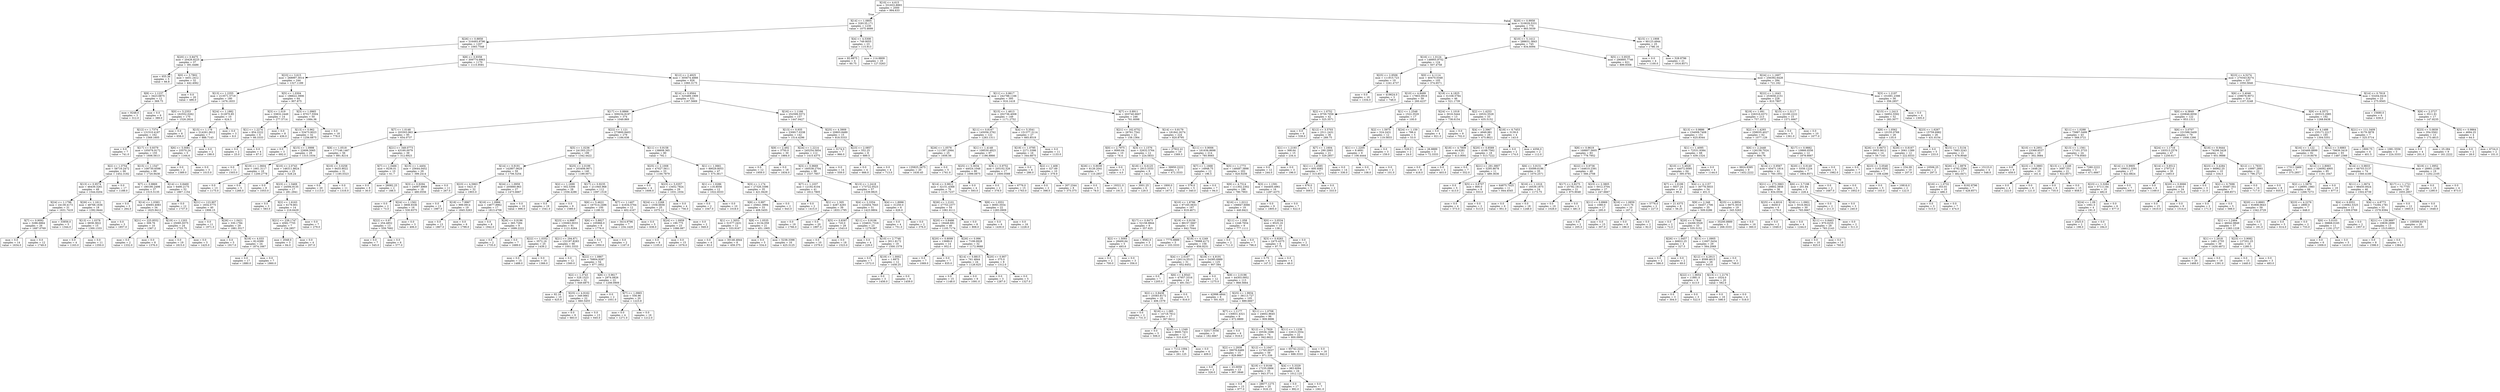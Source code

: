 digraph Tree {
node [shape=box] ;
0 [label="X[10] <= 4.615\nmse = 331833.8993\nsamples = 2000\nvalue = 994.633"] ;
1 [label="X[14] <= 1.0805\nmse = 328135.171\nsamples = 1230\nvalue = 1075.4699"] ;
0 -> 1 [labeldistance=2.5, labelangle=45, headlabel="True"] ;
2 [label="X[26] <= 0.8858\nmse = 316493.9796\nsamples = 1207\nvalue = 1093.7548"] ;
1 -> 2 ;
3 [label="X[20] <= 0.8475\nmse = 20426.8225\nsamples = 37\nvalue = 391.6486"] ;
2 -> 3 ;
4 [label="mse = 655.36\nsamples = 5\nvalue = 66.8"] ;
3 -> 4 ;
5 [label="X[0] <= 3.7802\nmse = 4451.2412\nsamples = 32\nvalue = 442.4062"] ;
3 -> 5 ;
6 [label="X[8] <= 1.1237\nmse = 3423.6875\nsamples = 12\nvalue = 369.75"] ;
5 -> 6 ;
7 [label="mse = 9248.0\nsamples = 3\nvalue = 312.0"] ;
6 -> 7 ;
8 [label="mse = 0.0\nsamples = 9\nvalue = 389.0"] ;
6 -> 8 ;
9 [label="mse = 0.0\nsamples = 20\nvalue = 486.0"] ;
5 -> 9 ;
10 [label="X[8] <= 0.9358\nmse = 309774.6863\nsamples = 1170\nvalue = 1115.9581"] ;
2 -> 10 ;
11 [label="X[23] <= 3.615\nmse = 268997.3014\nsamples = 244\nvalue = 1327.1189"] ;
10 -> 11 ;
12 [label="X[13] <= 1.2355\nmse = 213571.5719\nsamples = 180\nvalue = 1476.1833"] ;
11 -> 12 ;
13 [label="X[0] <= 5.2353\nmse = 162552.0262\nsamples = 170\nvalue = 1526.2824"] ;
12 -> 13 ;
14 [label="X[12] <= 1.7374\nmse = 131510.4187\nsamples = 162\nvalue = 1569.1605"] ;
13 -> 14 ;
15 [label="mse = 0.0\nsamples = 7\nvalue = 741.0"] ;
14 -> 15 ;
16 [label="X[17] <= 0.9379\nmse = 105076.9172\nsamples = 155\nvalue = 1606.5613"] ;
14 -> 16 ;
17 [label="X[2] <= 1.3754\nmse = 58716.2472\nsamples = 66\nvalue = 1452.3182"] ;
16 -> 17 ;
18 [label="X[13] <= 0.9574\nmse = 46439.3261\nsamples = 49\nvalue = 1544.0204"] ;
17 -> 18 ;
19 [label="X[24] <= 1.1796\nmse = 24139.4173\nsamples = 31\nvalue = 1631.7419"] ;
18 -> 19 ;
20 [label="X[7] <= 0.9092\nmse = 3286.6864\nsamples = 26\nvalue = 1687.0769"] ;
19 -> 20 ;
21 [label="mse = 0.0\nsamples = 14\nvalue = 1634.0"] ;
20 -> 21 ;
22 [label="mse = 0.0\nsamples = 12\nvalue = 1749.0"] ;
20 -> 22 ;
23 [label="mse = 33856.0\nsamples = 5\nvalue = 1344.0"] ;
19 -> 23 ;
24 [label="X[26] <= 1.1611\nmse = 48768.1636\nsamples = 18\nvalue = 1392.9444"] ;
18 -> 24 ;
25 [label="X[13] <= 1.0378\nmse = 6838.3822\nsamples = 15\nvalue = 1300.1333"] ;
24 -> 25 ;
26 [label="mse = 0.0\nsamples = 4\nvalue = 1163.0"] ;
25 -> 26 ;
27 [label="mse = 0.0\nsamples = 11\nvalue = 1350.0"] ;
25 -> 27 ;
28 [label="mse = 0.0\nsamples = 3\nvalue = 1857.0"] ;
24 -> 28 ;
29 [label="mse = 0.0\nsamples = 17\nvalue = 1188.0"] ;
17 -> 29 ;
30 [label="X[15] <= 1.1547\nmse = 108730.6598\nsamples = 89\nvalue = 1720.9438"] ;
16 -> 30 ;
31 [label="X[7] <= 0.9869\nmse = 180190.2498\nsamples = 37\nvalue = 1515.5135"] ;
30 -> 31 ;
32 [label="mse = 0.0\nsamples = 3\nvalue = 264.0"] ;
31 -> 32 ;
33 [label="X[14] <= 1.0383\nmse = 45693.4083\nsamples = 34\nvalue = 1625.9412"] ;
31 -> 33 ;
34 [label="X[21] <= 225.8552\nmse = 309.76\nsamples = 10\nvalue = 1367.2"] ;
33 -> 34 ;
35 [label="mse = 0.0\nsamples = 2\nvalue = 1332.0"] ;
34 -> 35 ;
36 [label="mse = 0.0\nsamples = 8\nvalue = 1376.0"] ;
34 -> 36 ;
37 [label="X[19] <= 1.1203\nmse = 25085.9375\nsamples = 24\nvalue = 1733.75"] ;
33 -> 37 ;
38 [label="mse = 0.0\nsamples = 19\nvalue = 1815.0"] ;
37 -> 38 ;
39 [label="mse = 0.0\nsamples = 5\nvalue = 1425.0"] ;
37 -> 39 ;
40 [label="X[14] <= 0.8469\nmse = 6490.2175\nsamples = 52\nvalue = 1867.1154"] ;
30 -> 40 ;
41 [label="mse = 0.0\nsamples = 12\nvalue = 1737.0"] ;
40 -> 41 ;
42 [label="X[21] <= 123.907\nmse = 1834.5775\nsamples = 40\nvalue = 1906.15"] ;
40 -> 42 ;
43 [label="mse = 0.0\nsamples = 11\nvalue = 1971.0"] ;
42 -> 43 ;
44 [label="X[26] <= 1.0421\nmse = 330.1784\nsamples = 29\nvalue = 1881.5517"] ;
42 -> 44 ;
45 [label="mse = 0.0\nsamples = 5\nvalue = 1917.0"] ;
44 -> 45 ;
46 [label="X[18] <= 4.033\nmse = 82.6389\nsamples = 24\nvalue = 1874.1667"] ;
44 -> 46 ;
47 [label="mse = 0.0\nsamples = 17\nvalue = 1880.0"] ;
46 -> 47 ;
48 [label="mse = 0.0\nsamples = 7\nvalue = 1860.0"] ;
46 -> 48 ;
49 [label="mse = 0.0\nsamples = 8\nvalue = 658.0"] ;
13 -> 49 ;
50 [label="X[24] <= 1.1882\nmse = 312870.85\nsamples = 10\nvalue = 624.5"] ;
12 -> 50 ;
51 [label="X[15] <= 1.179\nmse = 214261.0612\nsamples = 7\nvalue = 888.7143"] ;
50 -> 51 ;
52 [label="X[6] <= 5.0081\nmse = 33570.24\nsamples = 5\nvalue = 1164.6"] ;
51 -> 52 ;
53 [label="mse = 0.0\nsamples = 2\nvalue = 1389.0"] ;
52 -> 53 ;
54 [label="mse = 0.0\nsamples = 3\nvalue = 1015.0"] ;
52 -> 54 ;
55 [label="mse = 0.0\nsamples = 2\nvalue = 199.0"] ;
51 -> 55 ;
56 [label="mse = 0.0\nsamples = 3\nvalue = 8.0"] ;
50 -> 56 ;
57 [label="X[5] <= 1.0304\nmse = 186622.3906\nsamples = 64\nvalue = 907.875"] ;
11 -> 57 ;
58 [label="X[3] <= 1.019\nmse = 33832.2449\nsamples = 14\nvalue = 277.5714"] ;
57 -> 58 ;
59 [label="X[1] <= 1.2274\nmse = 854.2222\nsamples = 6\nvalue = 66.3333"] ;
58 -> 59 ;
60 [label="mse = 0.0\nsamples = 2\nvalue = 25.0"] ;
59 -> 60 ;
61 [label="mse = 0.0\nsamples = 4\nvalue = 87.0"] ;
59 -> 61 ;
62 [label="mse = 0.0\nsamples = 8\nvalue = 436.0"] ;
58 -> 62 ;
63 [label="X[3] <= 1.0965\nmse = 87017.5504\nsamples = 50\nvalue = 1084.36"] ;
57 -> 63 ;
64 [label="X[13] <= 0.962\nmse = 53473.9023\nsamples = 32\nvalue = 1256.6875"] ;
63 -> 64 ;
65 [label="mse = 0.0\nsamples = 3\nvalue = 692.0"] ;
64 -> 65 ;
66 [label="X[15] <= 1.0998\nmse = 22606.5065\nsamples = 29\nvalue = 1315.1034"] ;
64 -> 66 ;
67 [label="mse = 0.0\nsamples = 11\nvalue = 1503.0"] ;
66 -> 67 ;
68 [label="X[19] <= 1.0604\nmse = 1661.3117\nsamples = 18\nvalue = 1200.2778"] ;
66 -> 68 ;
69 [label="mse = 0.0\nsamples = 13\nvalue = 1175.0"] ;
68 -> 69 ;
70 [label="mse = 0.0\nsamples = 5\nvalue = 1266.0"] ;
68 -> 70 ;
71 [label="mse = 0.0\nsamples = 18\nvalue = 778.0"] ;
63 -> 71 ;
72 [label="X[12] <= 2.4925\nmse = 305674.4888\nsamples = 926\nvalue = 1060.3175"] ;
10 -> 72 ;
73 [label="X[14] <= 0.9564\nmse = 325489.1909\nsamples = 531\nvalue = 1167.5669"] ;
72 -> 73 ;
74 [label="X[17] <= 0.8866\nmse = 309234.8197\nsamples = 374\nvalue = 1049.869"] ;
73 -> 74 ;
75 [label="X[7] <= 1.0148\nmse = 203303.963\nsamples = 95\nvalue = 654.0737"] ;
74 -> 75 ;
76 [label="X[8] <= 1.0518\nmse = 177146.1467\nsamples = 56\nvalue = 891.8214"] ;
75 -> 76 ;
77 [label="X[10] <= 2.0743\nmse = 146311.8624\nsamples = 25\nvalue = 528.24"] ;
76 -> 77 ;
78 [label="mse = 0.0\nsamples = 8\nvalue = 1053.0"] ;
77 -> 78 ;
79 [label="X[23] <= 1.3469\nmse = 24594.9135\nsamples = 17\nvalue = 281.2941"] ;
77 -> 79 ;
80 [label="mse = 0.0\nsamples = 3\nvalue = 583.0"] ;
79 -> 80 ;
81 [label="X[2] <= 1.6163\nmse = 6179.801\nsamples = 14\nvalue = 216.6429"] ;
79 -> 81 ;
82 [label="X[21] <= 239.1747\nmse = 4582.7755\nsamples = 7\nvalue = 154.2857"] ;
81 -> 82 ;
83 [label="mse = 2048.0\nsamples = 3\nvalue = 84.0"] ;
82 -> 83 ;
84 [label="mse = 0.0\nsamples = 4\nvalue = 207.0"] ;
82 -> 84 ;
85 [label="mse = 0.0\nsamples = 7\nvalue = 279.0"] ;
81 -> 85 ;
86 [label="X[10] <= 3.0258\nmse = 9433.9022\nsamples = 31\nvalue = 1185.0323"] ;
76 -> 86 ;
87 [label="mse = 0.0\nsamples = 20\nvalue = 1113.0"] ;
86 -> 87 ;
88 [label="mse = 0.0\nsamples = 11\nvalue = 1316.0"] ;
86 -> 88 ;
89 [label="X[21] <= 349.0773\nmse = 43160.0079\nsamples = 39\nvalue = 312.6923"] ;
75 -> 89 ;
90 [label="X[7] <= 1.0466\nmse = 9236.01\nsamples = 10\nvalue = 61.7"] ;
89 -> 90 ;
91 [label="mse = 0.0\nsamples = 8\nvalue = 30.0"] ;
90 -> 91 ;
92 [label="mse = 26082.25\nsamples = 2\nvalue = 188.5"] ;
90 -> 92 ;
93 [label="X[15] <= 1.4404\nmse = 25644.0452\nsamples = 29\nvalue = 399.2414"] ;
89 -> 93 ;
94 [label="X[3] <= 0.9294\nmse = 24097.4969\nsamples = 18\nvalue = 480.0556"] ;
93 -> 94 ;
95 [label="mse = 0.0\nsamples = 2\nvalue = 73.0"] ;
94 -> 95 ;
96 [label="X[24] <= 1.1562\nmse = 3808.9336\nsamples = 16\nvalue = 530.9375"] ;
94 -> 96 ;
97 [label="X[22] <= 0.97\nmse = 254.4852\nsamples = 13\nvalue = 559.7692"] ;
96 -> 97 ;
98 [label="mse = 0.0\nsamples = 7\nvalue = 545.0"] ;
97 -> 98 ;
99 [label="mse = 0.0\nsamples = 6\nvalue = 577.0"] ;
97 -> 99 ;
100 [label="mse = 0.0\nsamples = 3\nvalue = 406.0"] ;
96 -> 100 ;
101 [label="mse = 0.0\nsamples = 11\nvalue = 267.0"] ;
93 -> 101 ;
102 [label="X[22] <= 1.121\nmse = 273800.8403\nsamples = 279\nvalue = 1184.638"] ;
74 -> 102 ;
103 [label="X[5] <= 1.0236\nmse = 241303.2517\nsamples = 199\nvalue = 1342.4422"] ;
102 -> 103 ;
104 [label="X[14] <= 0.9191\nmse = 142807.0629\nsamples = 59\nvalue = 1706.5254"] ;
103 -> 104 ;
105 [label="X[23] <= 4.5963\nmse = 5421.0\nsamples = 32\nvalue = 1903.0"] ;
104 -> 105 ;
106 [label="mse = 0.0\nsamples = 13\nvalue = 1987.0"] ;
105 -> 106 ;
107 [label="X[18] <= 7.9967\nmse = 999.0914\nsamples = 19\nvalue = 1845.5263"] ;
105 -> 107 ;
108 [label="mse = 0.0\nsamples = 13\nvalue = 1867.0"] ;
107 -> 108 ;
109 [label="mse = 0.0\nsamples = 6\nvalue = 1799.0"] ;
107 -> 109 ;
110 [label="X[24] <= 1.0959\nmse = 205660.963\nsamples = 27\nvalue = 1473.6667"] ;
104 -> 110 ;
111 [label="X[16] <= 1.0966\nmse = 14877.8962\nsamples = 17\nvalue = 1813.4706"] ;
110 -> 111 ;
112 [label="mse = 0.0\nsamples = 8\nvalue = 1942.0"] ;
111 -> 112 ;
113 [label="X[26] <= 0.9196\nmse = 365.7284\nsamples = 9\nvalue = 1699.2222"] ;
111 -> 113 ;
114 [label="mse = 0.0\nsamples = 2\nvalue = 1735.0"] ;
113 -> 114 ;
115 [label="mse = 0.0\nsamples = 7\nvalue = 1689.0"] ;
113 -> 115 ;
116 [label="mse = 0.0\nsamples = 10\nvalue = 896.0"] ;
110 -> 116 ;
117 [label="X[25] <= 2.0199\nmse = 203406.9071\nsamples = 140\nvalue = 1189.0071"] ;
103 -> 117 ;
118 [label="X[2] <= 1.1699\nmse = 502.5306\nsamples = 28\nvalue = 1556.4286"] ;
117 -> 118 ;
119 [label="mse = 0.0\nsamples = 19\nvalue = 1541.0"] ;
118 -> 119 ;
120 [label="mse = 0.0\nsamples = 9\nvalue = 1589.0"] ;
118 -> 120 ;
121 [label="X[17] <= 0.9235\nmse = 211945.968\nsamples = 112\nvalue = 1097.1518"] ;
117 -> 121 ;
122 [label="X[6] <= 5.4622\nmse = 167514.2496\nsamples = 100\nvalue = 1180.52"] ;
121 -> 122 ;
123 [label="X[23] <= 4.9887\nmse = 135063.0033\nsamples = 91\nvalue = 1121.6264"] ;
122 -> 123 ;
124 [label="X[22] <= 1.0352\nmse = 3572.16\nsamples = 25\nvalue = 1439.2"] ;
123 -> 124 ;
125 [label="mse = 0.0\nsamples = 15\nvalue = 1488.0"] ;
124 -> 125 ;
126 [label="mse = 0.0\nsamples = 10\nvalue = 1366.0"] ;
124 -> 126 ;
127 [label="X[21] <= 294.871\nmse = 132197.8283\nsamples = 66\nvalue = 1001.3333"] ;
123 -> 127 ;
128 [label="mse = 0.0\nsamples = 12\nvalue = 1560.0"] ;
127 -> 128 ;
129 [label="X[22] <= 1.0867\nmse = 76804.9287\nsamples = 54\nvalue = 877.1852"] ;
127 -> 129 ;
130 [label="X[2] <= 1.3743\nmse = 528.1523\nsamples = 32\nvalue = 649.6875"] ;
129 -> 130 ;
131 [label="mse = 92.16\nsamples = 10\nvalue = 625.8"] ;
130 -> 131 ;
132 [label="X[25] <= 4.9162\nmse = 349.0661\nsamples = 22\nvalue = 660.5455"] ;
130 -> 132 ;
133 [label="mse = 0.0\nsamples = 9\nvalue = 683.0"] ;
132 -> 133 ;
134 [label="mse = 0.0\nsamples = 13\nvalue = 645.0"] ;
132 -> 134 ;
135 [label="X[8] <= 0.9617\nmse = 2974.0826\nsamples = 22\nvalue = 1208.0909"] ;
129 -> 135 ;
136 [label="mse = 0.0\nsamples = 2\nvalue = 1051.0"] ;
135 -> 136 ;
137 [label="X[7] <= 1.0965\nmse = 556.96\nsamples = 20\nvalue = 1223.8"] ;
135 -> 137 ;
138 [label="mse = 0.0\nsamples = 4\nvalue = 1271.0"] ;
137 -> 138 ;
139 [label="mse = 0.0\nsamples = 16\nvalue = 1212.0"] ;
137 -> 139 ;
140 [label="X[6] <= 5.8827\nmse = 105966.0\nsamples = 9\nvalue = 1776.0"] ;
122 -> 140 ;
141 [label="mse = 0.0\nsamples = 7\nvalue = 1950.0"] ;
140 -> 141 ;
142 [label="mse = 0.0\nsamples = 2\nvalue = 1167.0"] ;
140 -> 142 ;
143 [label="X[7] <= 1.1407\nmse = 41634.5764\nsamples = 12\nvalue = 402.4167"] ;
121 -> 143 ;
144 [label="mse = 3414.9796\nsamples = 7\nvalue = 234.1429"] ;
143 -> 144 ;
145 [label="mse = 0.0\nsamples = 5\nvalue = 638.0"] ;
143 -> 145 ;
146 [label="X[11] <= 0.9158\nmse = 138608.365\nsamples = 80\nvalue = 792.1"] ;
102 -> 146 ;
147 [label="X[25] <= 2.1008\nmse = 47027.5611\nsamples = 33\nvalue = 1100.7879"] ;
146 -> 147 ;
148 [label="mse = 0.0\nsamples = 4\nvalue = 1606.0"] ;
147 -> 148 ;
149 [label="X[23] <= 5.0357\nmse = 13452.7824\nsamples = 29\nvalue = 1031.1034"] ;
147 -> 149 ;
150 [label="X[24] <= 1.2268\nmse = 1558.6656\nsamples = 25\nvalue = 1075.12"] ;
149 -> 150 ;
151 [label="X[24] <= 1.0959\nmse = 190.775\nsamples = 23\nvalue = 1086.087"] ;
150 -> 151 ;
152 [label="mse = 0.0\nsamples = 8\nvalue = 1105.0"] ;
151 -> 152 ;
153 [label="mse = 0.0\nsamples = 15\nvalue = 1076.0"] ;
151 -> 153 ;
154 [label="mse = 0.0\nsamples = 2\nvalue = 949.0"] ;
150 -> 154 ;
155 [label="mse = 0.0\nsamples = 4\nvalue = 756.0"] ;
149 -> 155 ;
156 [label="X[1] <= 1.0661\nmse = 89029.8053\nsamples = 47\nvalue = 575.3617"] ;
146 -> 156 ;
157 [label="X[1] <= 1.0286\nmse = 116.8056\nsamples = 12\nvalue = 1022.8333"] ;
156 -> 157 ;
158 [label="mse = 0.0\nsamples = 2\nvalue = 1047.0"] ;
157 -> 158 ;
159 [label="mse = 0.0\nsamples = 10\nvalue = 1018.0"] ;
157 -> 159 ;
160 [label="X[3] <= 1.174\nmse = 27326.3396\nsamples = 35\nvalue = 421.9429"] ;
156 -> 160 ;
161 [label="X[8] <= 0.997\nmse = 25841.3994\nsamples = 33\nvalue = 408.5455"] ;
160 -> 161 ;
162 [label="X[1] <= 1.3053\nmse = 51577.2431\nsamples = 12\nvalue = 333.9167"] ;
161 -> 162 ;
163 [label="mse = 0.0\nsamples = 4\nvalue = 83.0"] ;
162 -> 163 ;
164 [label="mse = 30146.4844\nsamples = 8\nvalue = 459.375"] ;
162 -> 164 ;
165 [label="X[8] <= 1.0535\nmse = 6134.059\nsamples = 21\nvalue = 451.1905"] ;
161 -> 165 ;
166 [label="mse = 0.0\nsamples = 5\nvalue = 534.0"] ;
165 -> 166 ;
167 [label="mse = 5238.3398\nsamples = 16\nvalue = 425.3125"] ;
165 -> 167 ;
168 [label="mse = 0.0\nsamples = 2\nvalue = 643.0"] ;
160 -> 168 ;
169 [label="X[16] <= 1.1166\nmse = 252599.5572\nsamples = 157\nvalue = 1447.9427"] ;
73 -> 169 ;
170 [label="X[13] <= 0.935\nmse = 230817.0338\nsamples = 142\nvalue = 1514.4296"] ;
169 -> 170 ;
171 [label="X[9] <= 2.492\nmse = 3750.0\nsamples = 30\nvalue = 1884.0"] ;
170 -> 171 ;
172 [label="mse = 0.0\nsamples = 12\nvalue = 1959.0"] ;
171 -> 172 ;
173 [label="mse = 0.0\nsamples = 18\nvalue = 1834.0"] ;
171 -> 173 ;
174 [label="X[24] <= 1.2214\nmse = 245254.5854\nsamples = 112\nvalue = 1415.4375"] ;
170 -> 174 ;
175 [label="X[3] <= 0.9669\nmse = 160538.2704\nsamples = 98\nvalue = 1537.7857"] ;
174 -> 175 ;
176 [label="X[7] <= 1.1037\nmse = 12192.6104\nsamples = 41\nvalue = 1812.7805"] ;
175 -> 176 ;
177 [label="mse = 0.0\nsamples = 2\nvalue = 1415.0"] ;
176 -> 177 ;
178 [label="X[1] <= 1.305\nmse = 4287.4293\nsamples = 39\nvalue = 1833.1795"] ;
176 -> 178 ;
179 [label="mse = 0.0\nsamples = 19\nvalue = 1766.0"] ;
178 -> 179 ;
180 [label="mse = 0.0\nsamples = 20\nvalue = 1897.0"] ;
178 -> 180 ;
181 [label="X[13] <= 1.2418\nmse = 173722.0523\nsamples = 57\nvalue = 1339.9825"] ;
175 -> 181 ;
182 [label="X[4] <= 2.3354\nmse = 123454.7643\nsamples = 51\nvalue = 1423.9804"] ;
181 -> 182 ;
183 [label="X[5] <= 0.8387\nmse = 720.0\nsamples = 28\nvalue = 1543.0"] ;
182 -> 183 ;
184 [label="mse = 0.0\nsamples = 10\nvalue = 1579.0"] ;
183 -> 184 ;
185 [label="mse = 0.0\nsamples = 18\nvalue = 1523.0"] ;
183 -> 185 ;
186 [label="X[11] <= 0.9106\nmse = 234631.7316\nsamples = 23\nvalue = 1279.087"] ;
182 -> 186 ;
187 [label="mse = 0.0\nsamples = 4\nvalue = 229.0"] ;
186 -> 187 ;
188 [label="X[10] <= 2.7748\nmse = 3011.8172\nsamples = 19\nvalue = 1500.1579"] ;
186 -> 188 ;
189 [label="mse = 0.0\nsamples = 7\nvalue = 1572.0"] ;
188 -> 189 ;
190 [label="X[19] <= 1.0002\nmse = 1.6875\nsamples = 12\nvalue = 1458.25"] ;
188 -> 190 ;
191 [label="mse = 0.0\nsamples = 3\nvalue = 1456.0"] ;
190 -> 191 ;
192 [label="mse = 0.0\nsamples = 9\nvalue = 1459.0"] ;
190 -> 192 ;
193 [label="X[4] <= 1.8996\nmse = 31250.0\nsamples = 6\nvalue = 626.0"] ;
181 -> 193 ;
194 [label="mse = 0.0\nsamples = 4\nvalue = 751.0"] ;
193 -> 194 ;
195 [label="mse = 0.0\nsamples = 2\nvalue = 376.0"] ;
193 -> 195 ;
196 [label="mse = 0.0\nsamples = 14\nvalue = 559.0"] ;
174 -> 196 ;
197 [label="X[25] <= 4.3909\nmse = 20803.8489\nsamples = 15\nvalue = 818.5333"] ;
169 -> 197 ;
198 [label="mse = 3174.0\nsamples = 7\nvalue = 966.0"] ;
197 -> 198 ;
199 [label="X[23] <= 2.0857\nmse = 552.25\nsamples = 8\nvalue = 689.5"] ;
197 -> 199 ;
200 [label="mse = 0.0\nsamples = 4\nvalue = 666.0"] ;
199 -> 200 ;
201 [label="mse = 0.0\nsamples = 4\nvalue = 713.0"] ;
199 -> 201 ;
202 [label="X[11] <= 0.8617\nmse = 242788.1166\nsamples = 395\nvalue = 916.1418"] ;
72 -> 202 ;
203 [label="X[15] <= 1.4613\nmse = 202736.4008\nsamples = 149\nvalue = 1171.2752"] ;
202 -> 203 ;
204 [label="X[11] <= 0.8167\nmse = 145056.3762\nsamples = 122\nvalue = 1283.1311"] ;
203 -> 204 ;
205 [label="X[26] <= 1.0578\nmse = 111387.2064\nsamples = 25\nvalue = 1656.56"] ;
204 -> 205 ;
206 [label="mse = 135825.3475\nsamples = 20\nvalue = 1630.45"] ;
205 -> 206 ;
207 [label="mse = 0.0\nsamples = 5\nvalue = 1761.0"] ;
205 -> 207 ;
208 [label="X[1] <= 1.4148\nmse = 108530.4923\nsamples = 97\nvalue = 1186.8866"] ;
204 -> 208 ;
209 [label="X[25] <= 5.3034\nmse = 44024.1048\nsamples = 80\nvalue = 1099.0875"] ;
208 -> 209 ;
210 [label="X[14] <= 0.9812\nmse = 32151.4368\nsamples = 76\nvalue = 1125.7237"] ;
209 -> 210 ;
211 [label="X[26] <= 1.2101\nmse = 27753.2377\nsamples = 54\nvalue = 1061.6111"] ;
210 -> 211 ;
212 [label="X[20] <= 0.8486\nmse = 19448.681\nsamples = 46\nvalue = 1105.7174"] ;
211 -> 212 ;
213 [label="X[20] <= 0.8099\nmse = 13689.0\nsamples = 14\nvalue = 952.0"] ;
212 -> 213 ;
214 [label="mse = 0.0\nsamples = 7\nvalue = 1069.0"] ;
213 -> 214 ;
215 [label="mse = 0.0\nsamples = 7\nvalue = 835.0"] ;
213 -> 215 ;
216 [label="X[26] <= 0.996\nmse = 7108.0928\nsamples = 32\nvalue = 1172.9688"] ;
212 -> 216 ;
217 [label="X[14] <= 0.8815\nmse = 761.4844\nsamples = 24\nvalue = 1126.625"] ;
216 -> 217 ;
218 [label="mse = 0.0\nsamples = 15\nvalue = 1148.0"] ;
217 -> 218 ;
219 [label="mse = 0.0\nsamples = 9\nvalue = 1091.0"] ;
217 -> 219 ;
220 [label="X[20] <= 0.907\nmse = 375.0\nsamples = 8\nvalue = 1312.0"] ;
216 -> 220 ;
221 [label="mse = 0.0\nsamples = 3\nvalue = 1287.0"] ;
220 -> 221 ;
222 [label="mse = 0.0\nsamples = 5\nvalue = 1327.0"] ;
220 -> 222 ;
223 [label="mse = 0.0\nsamples = 8\nvalue = 808.0"] ;
211 -> 223 ;
224 [label="X[8] <= 1.0551\nmse = 8093.3554\nsamples = 22\nvalue = 1283.0909"] ;
210 -> 224 ;
225 [label="mse = 0.0\nsamples = 6\nvalue = 1430.0"] ;
224 -> 225 ;
226 [label="mse = 0.0\nsamples = 16\nvalue = 1228.0"] ;
224 -> 226 ;
227 [label="mse = 0.0\nsamples = 4\nvalue = 593.0"] ;
209 -> 227 ;
228 [label="X[3] <= 0.9752\nmse = 205102.526\nsamples = 17\nvalue = 1600.0588"] ;
208 -> 228 ;
229 [label="mse = 0.0\nsamples = 2\nvalue = 378.0"] ;
228 -> 229 ;
230 [label="mse = 6776.0\nsamples = 15\nvalue = 1763.0"] ;
228 -> 230 ;
231 [label="X[4] <= 5.3541\nmse = 151377.3114\nsamples = 27\nvalue = 665.8519"] ;
203 -> 231 ;
232 [label="X[19] <= 1.0795\nmse = 2271.3398\nsamples = 16\nvalue = 344.6875"] ;
231 -> 232 ;
233 [label="mse = 0.0\nsamples = 6\nvalue = 286.0"] ;
232 -> 233 ;
234 [label="X[2] <= 1.408\nmse = 327.69\nsamples = 10\nvalue = 379.9"] ;
232 -> 234 ;
235 [label="mse = 0.0\nsamples = 2\nvalue = 398.0"] ;
234 -> 235 ;
236 [label="mse = 307.2344\nsamples = 8\nvalue = 375.375"] ;
234 -> 236 ;
237 [label="mse = 0.0\nsamples = 11\nvalue = 1133.0"] ;
231 -> 237 ;
238 [label="X[7] <= 0.8911\nmse = 203740.6607\nsamples = 246\nvalue = 761.6098"] ;
202 -> 238 ;
239 [label="X[21] <= 162.6752\nmse = 26761.7541\nsamples = 22\nvalue = 158.1364"] ;
238 -> 239 ;
240 [label="X[0] <= 2.7975\nmse = 8060.64\nsamples = 10\nvalue = 78.4"] ;
239 -> 240 ;
241 [label="X[26] <= 0.9039\nmse = 8126.2041\nsamples = 7\nvalue = 110.2857"] ;
240 -> 241 ;
242 [label="mse = 0.0\nsamples = 5\nvalue = 78.0"] ;
241 -> 242 ;
243 [label="mse = 19321.0\nsamples = 2\nvalue = 191.0"] ;
241 -> 243 ;
244 [label="mse = 0.0\nsamples = 3\nvalue = 4.0"] ;
240 -> 244 ;
245 [label="X[3] <= 1.1576\nmse = 32632.5764\nsamples = 12\nvalue = 224.5833"] ;
239 -> 245 ;
246 [label="X[18] <= 6.6125\nmse = 2913.3333\nsamples = 9\nvalue = 142.0"] ;
245 -> 246 ;
247 [label="mse = 3001.25\nsamples = 6\nvalue = 129.5"] ;
246 -> 247 ;
248 [label="mse = 1800.0\nsamples = 3\nvalue = 167.0"] ;
246 -> 248 ;
249 [label="mse = 39950.2222\nsamples = 3\nvalue = 472.3333"] ;
245 -> 249 ;
250 [label="X[14] <= 0.8179\nmse = 181841.9274\nsamples = 224\nvalue = 820.8795"] ;
238 -> 250 ;
251 [label="mse = 27922.41\nsamples = 10\nvalue = 1569.3"] ;
250 -> 251 ;
252 [label="X[11] <= 0.9006\nmse = 161636.8698\nsamples = 214\nvalue = 785.9065"] ;
250 -> 252 ;
253 [label="X[7] <= 1.1668\nmse = 14948.75\nsamples = 12\nvalue = 196.5"] ;
252 -> 253 ;
254 [label="mse = 576.0\nsamples = 5\nvalue = 340.0"] ;
253 -> 254 ;
255 [label="mse = 0.0\nsamples = 7\nvalue = 94.0"] ;
253 -> 255 ;
256 [label="X[5] <= 1.1773\nmse = 148487.3898\nsamples = 202\nvalue = 820.9208"] ;
252 -> 256 ;
257 [label="X[9] <= 4.7514\nmse = 111302.2302\nsamples = 186\nvalue = 780.7903"] ;
256 -> 257 ;
258 [label="X[10] <= 1.8786\nmse = 97165.0633\nsamples = 167\nvalue = 819.4671"] ;
257 -> 258 ;
259 [label="X[17] <= 0.8473\nmse = 52158.9844\nsamples = 8\nvalue = 357.625"] ;
258 -> 259 ;
260 [label="X[2] <= 1.5093\nmse = 28400.64\nsamples = 5\nvalue = 493.6"] ;
259 -> 260 ;
261 [label="mse = 0.0\nsamples = 2\nvalue = 700.0"] ;
260 -> 261 ;
262 [label="mse = 0.0\nsamples = 3\nvalue = 356.0"] ;
260 -> 262 ;
263 [label="mse = 9582.0\nsamples = 3\nvalue = 131.0"] ;
259 -> 263 ;
264 [label="X[19] <= 0.9159\nmse = 88157.5667\nsamples = 159\nvalue = 842.7044"] ;
258 -> 264 ;
265 [label="mse = 7770.8889\nsamples = 3\nvalue = 103.3333"] ;
264 -> 265 ;
266 [label="X[18] <= 4.1249\nmse = 78988.4172\nsamples = 156\nvalue = 856.9231"] ;
264 -> 266 ;
267 [label="X[4] <= 2.6107\nmse = 126114.5515\nsamples = 31\nvalue = 652.6452"] ;
266 -> 267 ;
268 [label="mse = 0.0\nsamples = 7\nvalue = 1205.0"] ;
267 -> 268 ;
269 [label="X[6] <= 4.9543\nmse = 47957.3316\nsamples = 24\nvalue = 491.5417"] ;
267 -> 269 ;
270 [label="X[2] <= 0.8438\nmse = 25583.8172\nsamples = 19\nvalue = 406.1579"] ;
269 -> 270 ;
271 [label="mse = 0.0\nsamples = 2\nvalue = 731.0"] ;
270 -> 271 ;
272 [label="X[16] <= 1.085\nmse = 14718.7612\nsamples = 17\nvalue = 367.9412"] ;
270 -> 272 ;
273 [label="mse = 0.0\nsamples = 5\nvalue = 506.0"] ;
272 -> 273 ;
274 [label="X[16] <= 1.1349\nmse = 9600.7431\nsamples = 12\nvalue = 310.4167"] ;
272 -> 274 ;
275 [label="mse = 7112.1094\nsamples = 8\nvalue = 261.125"] ;
274 -> 275 ;
276 [label="mse = 0.0\nsamples = 4\nvalue = 409.0"] ;
274 -> 276 ;
277 [label="mse = 0.0\nsamples = 5\nvalue = 816.0"] ;
269 -> 277 ;
278 [label="X[18] <= 4.9191\nmse = 54385.6989\nsamples = 125\nvalue = 907.584"] ;
266 -> 278 ;
279 [label="mse = 0.0\nsamples = 12\nvalue = 1275.0"] ;
278 -> 279 ;
280 [label="X[9] <= 2.0196\nmse = 44303.0952\nsamples = 113\nvalue = 868.5664"] ;
278 -> 280 ;
281 [label="mse = 42998.4844\nsamples = 8\nvalue = 591.625"] ;
280 -> 281 ;
282 [label="X[25] <= 1.9934\nmse = 38113.727\nsamples = 105\nvalue = 889.6667"] ;
280 -> 282 ;
283 [label="X[7] <= 1.1177\nmse = 130831.4321\nsamples = 9\nvalue = 672.8889"] ;
282 -> 283 ;
284 [label="mse = 32017.5556\nsamples = 3\nvalue = 182.6667"] ;
283 -> 284 ;
285 [label="mse = 0.0\nsamples = 6\nvalue = 918.0"] ;
283 -> 285 ;
286 [label="X[11] <= 1.0708\nmse = 24602.8645\nsamples = 96\nvalue = 909.9896"] ;
282 -> 286 ;
287 [label="X[12] <= 2.7929\nmse = 20536.1696\nsamples = 74\nvalue = 942.6622"] ;
286 -> 287 ;
288 [label="X[2] <= 1.2939\nmse = 39078.6489\nsamples = 15\nvalue = 829.8667"] ;
287 -> 288 ;
289 [label="mse = 0.0\nsamples = 2\nvalue = 326.0"] ;
288 -> 289 ;
290 [label="mse = 23.0059\nsamples = 13\nvalue = 907.3846"] ;
288 -> 290 ;
291 [label="X[12] <= 3.1047\nmse = 11765.0037\nsamples = 59\nvalue = 971.339"] ;
287 -> 291 ;
292 [label="X[19] <= 0.9166\nmse = 17235.0906\nsamples = 35\nvalue = 943.3714"] ;
291 -> 292 ;
293 [label="mse = 0.0\nsamples = 15\nvalue = 977.0"] ;
292 -> 293 ;
294 [label="mse = 28677.1275\nsamples = 20\nvalue = 918.15"] ;
292 -> 294 ;
295 [label="X[4] <= 5.3329\nmse = 983.6094\nsamples = 24\nvalue = 1012.125"] ;
291 -> 295 ;
296 [label="mse = 0.0\nsamples = 17\nvalue = 992.0"] ;
295 -> 296 ;
297 [label="mse = 0.0\nsamples = 7\nvalue = 1061.0"] ;
295 -> 297 ;
298 [label="X[11] <= 1.1236\nmse = 22613.3554\nsamples = 22\nvalue = 800.0909"] ;
286 -> 298 ;
299 [label="mse = 65742.2222\nsamples = 6\nvalue = 688.3333"] ;
298 -> 299 ;
300 [label="mse = 0.0\nsamples = 16\nvalue = 842.0"] ;
298 -> 300 ;
301 [label="X[16] <= 1.0212\nmse = 106847.6066\nsamples = 19\nvalue = 440.8421"] ;
257 -> 301 ;
302 [label="X[11] <= 1.058\nmse = 1248.7654\nsamples = 9\nvalue = 777.1111"] ;
301 -> 302 ;
303 [label="mse = 0.0\nsamples = 2\nvalue = 711.0"] ;
302 -> 303 ;
304 [label="mse = 0.0\nsamples = 7\nvalue = 796.0"] ;
302 -> 304 ;
305 [label="X[0] <= 3.0534\nmse = 8525.16\nsamples = 10\nvalue = 138.2"] ;
301 -> 305 ;
306 [label="X[3] <= 0.9283\nmse = 2475.4375\nsamples = 8\nvalue = 97.75"] ;
305 -> 306 ;
307 [label="mse = 0.75\nsamples = 4\nvalue = 147.5"] ;
306 -> 307 ;
308 [label="mse = 0.0\nsamples = 4\nvalue = 48.0"] ;
306 -> 308 ;
309 [label="mse = 0.0\nsamples = 2\nvalue = 300.0"] ;
305 -> 309 ;
310 [label="X[3] <= 1.1591\nmse = 344405.4961\nsamples = 16\nvalue = 1287.4375"] ;
256 -> 310 ;
311 [label="mse = 0.0\nsamples = 9\nvalue = 1805.0"] ;
310 -> 311 ;
312 [label="mse = 0.0\nsamples = 7\nvalue = 622.0"] ;
310 -> 312 ;
313 [label="X[4] <= 4.5308\nmse = 749.9055\nsamples = 23\nvalue = 115.913"] ;
1 -> 313 ;
314 [label="mse = 82.6875\nsamples = 4\nvalue = 60.75"] ;
313 -> 314 ;
315 [label="mse = 114.8809\nsamples = 19\nvalue = 127.5263"] ;
313 -> 315 ;
316 [label="X[20] <= 0.9958\nmse = 310629.5331\nsamples = 770\nvalue = 865.5039"] ;
0 -> 316 [labeldistance=2.5, labelangle=-45, headlabel="False"] ;
317 [label="X[10] <= 5.1412\nmse = 288631.3843\nsamples = 745\nvalue = 834.6094"] ;
316 -> 317 ;
318 [label="X[16] <= 1.0124\nmse = 148905.9752\nsamples = 124\nvalue = 507.4758"] ;
317 -> 318 ;
319 [label="X[25] <= 2.9506\nmse = 111915.723\nsamples = 19\nvalue = 1241.4737"] ;
318 -> 319 ;
320 [label="mse = 0.0\nsamples = 16\nvalue = 1334.0"] ;
319 -> 320 ;
321 [label="mse = 419624.0\nsamples = 3\nvalue = 748.0"] ;
319 -> 321 ;
322 [label="X[0] <= 4.1114\nmse = 40470.0348\nsamples = 105\nvalue = 374.6571"] ;
318 -> 322 ;
323 [label="X[10] <= 4.8499\nmse = 17803.0916\nsamples = 59\nvalue = 260.4237"] ;
322 -> 323 ;
324 [label="X[2] <= 1.0752\nmse = 9759.7058\nsamples = 42\nvalue = 325.3571"] ;
323 -> 324 ;
325 [label="mse = 0.0\nsamples = 6\nvalue = 539.0"] ;
324 -> 325 ;
326 [label="X[12] <= 3.5703\nmse = 2511.2431\nsamples = 36\nvalue = 289.75"] ;
324 -> 326 ;
327 [label="X[1] <= 1.2193\nmse = 368.64\nsamples = 15\nvalue = 234.4"] ;
326 -> 327 ;
328 [label="mse = 0.0\nsamples = 12\nvalue = 244.0"] ;
327 -> 328 ;
329 [label="mse = 0.0\nsamples = 3\nvalue = 196.0"] ;
327 -> 329 ;
330 [label="X[7] <= 1.1604\nmse = 290.2993\nsamples = 21\nvalue = 329.2857"] ;
326 -> 330 ;
331 [label="X[1] <= 1.2585\nmse = 600.4082\nsamples = 7\nvalue = 315.8571"] ;
330 -> 331 ;
332 [label="mse = 676.0\nsamples = 5\nvalue = 309.0"] ;
331 -> 332 ;
333 [label="mse = 0.0\nsamples = 2\nvalue = 333.0"] ;
331 -> 333 ;
334 [label="mse = 0.0\nsamples = 14\nvalue = 336.0"] ;
330 -> 334 ;
335 [label="X[1] <= 1.2548\nmse = 1522.3529\nsamples = 17\nvalue = 100.0"] ;
323 -> 335 ;
336 [label="X[2] <= 1.5975\nmse = 524.2431\nsamples = 12\nvalue = 119.5833"] ;
335 -> 336 ;
337 [label="X[1] <= 1.2205\nmse = 8.4691\nsamples = 9\nvalue = 106.4444"] ;
336 -> 337 ;
338 [label="mse = 0.0\nsamples = 7\nvalue = 108.0"] ;
337 -> 338 ;
339 [label="mse = 0.0\nsamples = 2\nvalue = 101.0"] ;
337 -> 339 ;
340 [label="mse = 0.0\nsamples = 3\nvalue = 159.0"] ;
336 -> 340 ;
341 [label="X[24] <= 1.159\nmse = 788.4\nsamples = 5\nvalue = 53.0"] ;
335 -> 341 ;
342 [label="mse = 529.0\nsamples = 2\nvalue = 24.0"] ;
341 -> 342 ;
343 [label="mse = 26.8889\nsamples = 3\nvalue = 72.3333"] ;
341 -> 343 ;
344 [label="X[18] <= 4.1825\nmse = 31338.5784\nsamples = 46\nvalue = 521.1739"] ;
322 -> 344 ;
345 [label="X[24] <= 1.1018\nmse = 3016.5444\nsamples = 13\nvalue = 738.6154"] ;
344 -> 345 ;
346 [label="mse = 0.0\nsamples = 4\nvalue = 821.0"] ;
345 -> 346 ;
347 [label="mse = 0.0\nsamples = 9\nvalue = 702.0"] ;
345 -> 347 ;
348 [label="X[2] <= 1.4253\nmse = 16532.5528\nsamples = 33\nvalue = 435.5152"] ;
344 -> 348 ;
349 [label="X[4] <= 2.3967\nmse = 4949.981\nsamples = 29\nvalue = 475.8621"] ;
348 -> 349 ;
350 [label="X[18] <= 4.7809\nmse = 44.6281\nsamples = 11\nvalue = 413.9091"] ;
349 -> 350 ;
351 [label="mse = 0.0\nsamples = 8\nvalue = 418.0"] ;
350 -> 351 ;
352 [label="mse = 0.0\nsamples = 3\nvalue = 403.0"] ;
350 -> 352 ;
353 [label="X[20] <= 0.8589\nmse = 4168.7562\nsamples = 18\nvalue = 513.7222"] ;
349 -> 353 ;
354 [label="mse = 0.0\nsamples = 7\nvalue = 552.0"] ;
353 -> 354 ;
355 [label="X[21] <= 291.0807\nmse = 5295.8678\nsamples = 11\nvalue = 489.3636"] ;
353 -> 355 ;
356 [label="mse = 0.0\nsamples = 5\nvalue = 413.0"] ;
355 -> 356 ;
357 [label="X[5] <= 0.8707\nmse = 800.0\nsamples = 6\nvalue = 553.0"] ;
355 -> 357 ;
358 [label="mse = 0.0\nsamples = 4\nvalue = 573.0"] ;
357 -> 358 ;
359 [label="mse = 0.0\nsamples = 2\nvalue = 513.0"] ;
357 -> 359 ;
360 [label="X[18] <= 6.7453\nmse = 3139.0\nsamples = 4\nvalue = 143.0"] ;
348 -> 360 ;
361 [label="mse = 0.0\nsamples = 2\nvalue = 174.0"] ;
360 -> 361 ;
362 [label="mse = 4356.0\nsamples = 2\nvalue = 112.0"] ;
360 -> 362 ;
363 [label="X[5] <= 0.9535\nmse = 290895.7746\nsamples = 621\nvalue = 899.9308"] ;
317 -> 363 ;
364 [label="X[24] <= 1.1607\nmse = 256392.6428\nsamples = 284\nvalue = 721.162"] ;
363 -> 364 ;
365 [label="X[22] <= 1.1643\nmse = 253658.2151\nsamples = 228\nvalue = 810.7807"] ;
364 -> 365 ;
366 [label="X[19] <= 1.091\nmse = 226316.6372\nsamples = 213\nvalue = 757.1972"] ;
365 -> 366 ;
367 [label="X[13] <= 0.9886\nmse = 154009.7408\nsamples = 151\nvalue = 625.8344"] ;
366 -> 367 ;
368 [label="X[8] <= 0.9619\nmse = 168807.5605\nsamples = 83\nvalue = 778.7952"] ;
367 -> 368 ;
369 [label="X[6] <= 3.9151\nmse = 55099.6196\nsamples = 35\nvalue = 1070.2571"] ;
368 -> 369 ;
370 [label="mse = 64875.7025\nsamples = 11\nvalue = 844.4545"] ;
369 -> 370 ;
371 [label="X[16] <= 1.1016\nmse = 16539.1875\nsamples = 24\nvalue = 1173.75"] ;
369 -> 371 ;
372 [label="mse = 0.0\nsamples = 6\nvalue = 951.0"] ;
371 -> 372 ;
373 [label="mse = 0.0\nsamples = 18\nvalue = 1248.0"] ;
371 -> 373 ;
374 [label="X[22] <= 0.9736\nmse = 144610.2391\nsamples = 48\nvalue = 566.2708"] ;
368 -> 374 ;
375 [label="X[17] <= 0.8275\nmse = 25782.1814\nsamples = 21\nvalue = 975.9048"] ;
374 -> 375 ;
376 [label="mse = 0.0\nsamples = 19\nvalue = 1028.0"] ;
375 -> 376 ;
377 [label="mse = 0.0\nsamples = 2\nvalue = 481.0"] ;
375 -> 377 ;
378 [label="X[23] <= 2.3805\nmse = 5012.3704\nsamples = 27\nvalue = 247.6667"] ;
374 -> 378 ;
379 [label="X[11] <= 0.8969\nmse = 1080.0\nsamples = 17\nvalue = 295.0"] ;
378 -> 379 ;
380 [label="mse = 0.0\nsamples = 2\nvalue = 205.0"] ;
379 -> 380 ;
381 [label="mse = 0.0\nsamples = 15\nvalue = 307.0"] ;
379 -> 381 ;
382 [label="X[16] <= 1.0859\nmse = 1413.76\nsamples = 10\nvalue = 167.2"] ;
378 -> 382 ;
383 [label="mse = 0.0\nsamples = 8\nvalue = 186.0"] ;
382 -> 383 ;
384 [label="mse = 0.0\nsamples = 2\nvalue = 92.0"] ;
382 -> 384 ;
385 [label="X[1] <= 1.4095\nmse = 72531.9384\nsamples = 68\nvalue = 439.1324"] ;
367 -> 385 ;
386 [label="X[10] <= 5.4928\nmse = 44072.0095\nsamples = 64\nvalue = 395.0781"] ;
385 -> 386 ;
387 [label="X[7] <= 1.0199\nmse = 5837.24\nsamples = 10\nvalue = 90.4"] ;
386 -> 387 ;
388 [label="mse = 5776.0\nsamples = 2\nvalue = 227.0"] ;
387 -> 388 ;
389 [label="mse = 21.4375\nsamples = 8\nvalue = 56.25"] ;
387 -> 389 ;
390 [label="X[4] <= 4.1157\nmse = 30778.5833\nsamples = 54\nvalue = 451.5"] ;
386 -> 390 ;
391 [label="X[9] <= 2.348\nmse = 34457.1706\nsamples = 35\nvalue = 509.0286"] ;
390 -> 391 ;
392 [label="mse = 0.0\nsamples = 2\nvalue = 72.0"] ;
391 -> 392 ;
393 [label="X[20] <= 0.7846\nmse = 24268.5528\nsamples = 33\nvalue = 535.5152"] ;
391 -> 393 ;
394 [label="X[26] <= 1.0457\nmse = 66822.25\nsamples = 4\nvalue = 327.5"] ;
393 -> 394 ;
395 [label="mse = 0.0\nsamples = 2\nvalue = 586.0"] ;
394 -> 395 ;
396 [label="mse = 0.0\nsamples = 2\nvalue = 69.0"] ;
394 -> 396 ;
397 [label="X[11] <= 1.0905\nmse = 11607.5434\nsamples = 29\nvalue = 564.2069"] ;
393 -> 397 ;
398 [label="X[12] <= 4.2913\nmse = 8599.4615\nsamples = 26\nvalue = 543.0"] ;
397 -> 398 ;
399 [label="X[22] <= 1.0654\nmse = 11881.0\nsamples = 6\nvalue = 413.0"] ;
398 -> 399 ;
400 [label="mse = 0.0\nsamples = 3\nvalue = 304.0"] ;
399 -> 400 ;
401 [label="mse = 0.0\nsamples = 3\nvalue = 522.0"] ;
399 -> 401 ;
402 [label="X[13] <= 1.2176\nmse = 1024.0\nsamples = 20\nvalue = 582.0"] ;
398 -> 402 ;
403 [label="mse = 0.0\nsamples = 16\nvalue = 598.0"] ;
402 -> 403 ;
404 [label="mse = 0.0\nsamples = 4\nvalue = 518.0"] ;
402 -> 404 ;
405 [label="mse = 0.0\nsamples = 3\nvalue = 748.0"] ;
397 -> 405 ;
406 [label="X[25] <= 4.8954\nmse = 6675.3019\nsamples = 19\nvalue = 345.5263"] ;
390 -> 406 ;
407 [label="mse = 35200.8889\nsamples = 3\nvalue = 268.3333"] ;
406 -> 407 ;
408 [label="mse = 0.0\nsamples = 16\nvalue = 360.0"] ;
406 -> 408 ;
409 [label="mse = 0.0\nsamples = 4\nvalue = 1144.0"] ;
385 -> 409 ;
410 [label="X[2] <= 1.4293\nmse = 258035.4027\nsamples = 62\nvalue = 1077.129"] ;
366 -> 410 ;
411 [label="X[6] <= 2.2448\nmse = 126158.7024\nsamples = 50\nvalue = 884.76"] ;
410 -> 411 ;
412 [label="mse = 9924.8395\nsamples = 9\nvalue = 1452.2222"] ;
411 -> 412 ;
413 [label="X[14] <= 0.9567\nmse = 65471.1814\nsamples = 41\nvalue = 760.1951"] ;
411 -> 413 ;
414 [label="X[21] <= 273.3963\nmse = 29802.3858\nsamples = 36\nvalue = 834.0556"] ;
413 -> 414 ;
415 [label="X[25] <= 4.6016\nmse = 8450.0\nsamples = 6\nvalue = 1179.0"] ;
414 -> 415 ;
416 [label="mse = 0.0\nsamples = 2\nvalue = 1049.0"] ;
415 -> 416 ;
417 [label="mse = 0.0\nsamples = 4\nvalue = 1244.0"] ;
415 -> 417 ;
418 [label="X[16] <= 1.0901\nmse = 5516.0622\nsamples = 30\nvalue = 765.0667"] ;
414 -> 418 ;
419 [label="X[11] <= 0.8463\nmse = 970.0255\nsamples = 28\nvalue = 783.2143"] ;
418 -> 419 ;
420 [label="mse = 0.0\nsamples = 10\nvalue = 825.0"] ;
419 -> 420 ;
421 [label="mse = 0.0\nsamples = 18\nvalue = 760.0"] ;
419 -> 421 ;
422 [label="mse = 0.0\nsamples = 2\nvalue = 511.0"] ;
418 -> 422 ;
423 [label="X[6] <= 3.7198\nmse = 201.84\nsamples = 5\nvalue = 228.4"] ;
413 -> 423 ;
424 [label="mse = 0.0\nsamples = 2\nvalue = 211.0"] ;
423 -> 424 ;
425 [label="mse = 0.0\nsamples = 3\nvalue = 240.0"] ;
423 -> 425 ;
426 [label="X[17] <= 0.9882\nmse = 10868.0556\nsamples = 12\nvalue = 1878.6667"] ;
410 -> 426 ;
427 [label="X[20] <= 0.9149\nmse = 5556.1224\nsamples = 7\nvalue = 1804.8571"] ;
426 -> 427 ;
428 [label="mse = 0.0\nsamples = 2\nvalue = 1687.0"] ;
427 -> 428 ;
429 [label="mse = 0.0\nsamples = 5\nvalue = 1852.0"] ;
427 -> 429 ;
430 [label="mse = 0.0\nsamples = 5\nvalue = 1982.0"] ;
426 -> 430 ;
431 [label="X[15] <= 1.3117\nmse = 22190.2222\nsamples = 15\nvalue = 1571.6667"] ;
365 -> 431 ;
432 [label="mse = 0.0\nsamples = 5\nvalue = 1361.0"] ;
431 -> 432 ;
433 [label="mse = 0.0\nsamples = 10\nvalue = 1677.0"] ;
431 -> 433 ;
434 [label="X[3] <= 1.2197\nmse = 101691.2398\nsamples = 56\nvalue = 356.2857"] ;
364 -> 434 ;
435 [label="X[15] <= 1.2413\nmse = 34952.5592\nsamples = 52\nvalue = 283.3077"] ;
434 -> 435 ;
436 [label="X[8] <= 1.0562\nmse = 10155.0769\nsamples = 26\nvalue = 135.0"] ;
435 -> 436 ;
437 [label="X[26] <= 0.9473\nmse = 3955.0612\nsamples = 14\nvalue = 59.7143"] ;
436 -> 437 ;
438 [label="mse = 0.0\nsamples = 7\nvalue = 11.0"] ;
437 -> 438 ;
439 [label="X[23] <= 3.0548\nmse = 3163.9592\nsamples = 7\nvalue = 108.4286"] ;
437 -> 439 ;
440 [label="mse = 0.0\nsamples = 5\nvalue = 103.0"] ;
439 -> 440 ;
441 [label="mse = 10816.0\nsamples = 2\nvalue = 122.0"] ;
439 -> 441 ;
442 [label="X[20] <= 0.8167\nmse = 3061.1389\nsamples = 12\nvalue = 222.8333"] ;
436 -> 442 ;
443 [label="mse = 234.09\nsamples = 10\nvalue = 207.9"] ;
442 -> 443 ;
444 [label="mse = 10506.25\nsamples = 2\nvalue = 297.5"] ;
442 -> 444 ;
445 [label="X[23] <= 1.6267\nmse = 15759.6982\nsamples = 26\nvalue = 431.6154"] ;
435 -> 445 ;
446 [label="mse = 0.0\nsamples = 5\nvalue = 233.0"] ;
445 -> 446 ;
447 [label="X[15] <= 1.5134\nmse = 7883.3243\nsamples = 21\nvalue = 478.9048"] ;
445 -> 447 ;
448 [label="X[26] <= 1.0879\nmse = 4792.2284\nsamples = 17\nvalue = 462.6471"] ;
447 -> 448 ;
449 [label="X[16] <= 1.0732\nmse = 353.01\nsamples = 10\nvalue = 486.3"] ;
448 -> 449 ;
450 [label="mse = 0.0\nsamples = 3\nvalue = 515.0"] ;
449 -> 450 ;
451 [label="mse = 0.0\nsamples = 7\nvalue = 474.0"] ;
449 -> 451 ;
452 [label="mse = 9192.9796\nsamples = 7\nvalue = 428.8571"] ;
448 -> 452 ;
453 [label="mse = 15123.0\nsamples = 4\nvalue = 548.0"] ;
447 -> 453 ;
454 [label="mse = 0.0\nsamples = 4\nvalue = 1305.0"] ;
434 -> 454 ;
455 [label="X[23] <= 4.5274\nmse = 270343.8274\nsamples = 337\nvalue = 1050.5846"] ;
363 -> 455 ;
456 [label="X[6] <= 3.4046\nmse = 239076.9072\nsamples = 314\nvalue = 1107.3248"] ;
455 -> 456 ;
457 [label="X[0] <= 4.3849\nmse = 220846.6058\nsamples = 122\nvalue = 853.1311"] ;
456 -> 457 ;
458 [label="X[11] <= 1.0288\nmse = 75887.3499\nsamples = 43\nvalue = 568.3721"] ;
457 -> 458 ;
459 [label="X[10] <= 6.2951\nmse = 23368.6537\nsamples = 19\nvalue = 302.3684"] ;
458 -> 459 ;
460 [label="mse = 0.0\nsamples = 9\nvalue = 459.0"] ;
459 -> 460 ;
461 [label="X[23] <= 3.3883\nmse = 2448.24\nsamples = 10\nvalue = 161.4"] ;
459 -> 461 ;
462 [label="mse = 0.0\nsamples = 4\nvalue = 222.0"] ;
461 -> 462 ;
463 [label="mse = 0.0\nsamples = 6\nvalue = 121.0"] ;
461 -> 463 ;
464 [label="X[13] <= 1.1561\nmse = 17101.3733\nsamples = 24\nvalue = 778.9583"] ;
458 -> 464 ;
465 [label="X[13] <= 1.1249\nmse = 3087.551\nsamples = 21\nvalue = 822.8571"] ;
464 -> 465 ;
466 [label="mse = 0.0\nsamples = 6\nvalue = 735.0"] ;
465 -> 466 ;
467 [label="mse = 0.0\nsamples = 15\nvalue = 858.0"] ;
465 -> 467 ;
468 [label="mse = 7280.2222\nsamples = 3\nvalue = 471.6667"] ;
464 -> 468 ;
469 [label="X[6] <= 3.0707\nmse = 231588.5409\nsamples = 79\nvalue = 1008.1266"] ;
457 -> 469 ;
470 [label="X[24] <= 1.1716\nmse = 193513.2576\nsamples = 47\nvalue = 1250.617"] ;
469 -> 470 ;
471 [label="X[14] <= 0.9905\nmse = 199012.3391\nsamples = 17\nvalue = 822.8824"] ;
470 -> 471 ;
472 [label="X[23] <= 3.3284\nmse = 57111.64\nsamples = 10\nvalue = 482.6"] ;
471 -> 472 ;
473 [label="X[24] <= 1.09\nmse = 1061.5\nsamples = 4\nvalue = 191.0"] ;
472 -> 473 ;
474 [label="mse = 2025.0\nsamples = 2\nvalue = 198.0"] ;
473 -> 474 ;
475 [label="mse = 0.0\nsamples = 2\nvalue = 184.0"] ;
473 -> 475 ;
476 [label="mse = 0.0\nsamples = 6\nvalue = 677.0"] ;
472 -> 476 ;
477 [label="mse = 0.0\nsamples = 7\nvalue = 1309.0"] ;
471 -> 477 ;
478 [label="X[14] <= 0.8512\nmse = 27972.0\nsamples = 30\nvalue = 1493.0"] ;
470 -> 478 ;
479 [label="mse = 0.0\nsamples = 6\nvalue = 1169.0"] ;
478 -> 479 ;
480 [label="X[20] <= 0.9066\nmse = 2160.0\nsamples = 24\nvalue = 1574.0"] ;
478 -> 480 ;
481 [label="mse = 0.0\nsamples = 15\nvalue = 1610.0"] ;
480 -> 481 ;
482 [label="mse = 0.0\nsamples = 9\nvalue = 1514.0"] ;
480 -> 482 ;
483 [label="X[18] <= 8.9444\nmse = 74298.3428\nsamples = 32\nvalue = 651.9688"] ;
469 -> 483 ;
484 [label="X[23] <= 3.4284\nmse = 66962.25\nsamples = 10\nvalue = 334.5"] ;
483 -> 484 ;
485 [label="mse = 0.0\nsamples = 3\nvalue = 21.0"] ;
484 -> 485 ;
486 [label="X[2] <= 0.7696\nmse = 35487.551\nsamples = 7\nvalue = 468.8571"] ;
484 -> 486 ;
487 [label="mse = 0.0\nsamples = 2\nvalue = 171.0"] ;
486 -> 487 ;
488 [label="mse = 0.0\nsamples = 5\nvalue = 588.0"] ;
486 -> 488 ;
489 [label="X[12] <= 1.7633\nmse = 10997.2893\nsamples = 22\nvalue = 796.2727"] ;
483 -> 489 ;
490 [label="mse = 0.0\nsamples = 14\nvalue = 717.0"] ;
489 -> 490 ;
491 [label="mse = 0.0\nsamples = 8\nvalue = 935.0"] ;
489 -> 491 ;
492 [label="X[9] <= 4.3572\nmse = 183515.2985\nsamples = 192\nvalue = 1268.8438"] ;
456 -> 492 ;
493 [label="X[4] <= 4.1488\nmse = 155171.2217\nsamples = 185\nvalue = 1304.5351"] ;
492 -> 493 ;
494 [label="X[16] <= 1.122\nmse = 163469.8899\nsamples = 92\nvalue = 1119.8478"] ;
493 -> 494 ;
495 [label="mse = 17311.3469\nsamples = 7\nvalue = 375.2857"] ;
494 -> 495 ;
496 [label="X[12] <= 2.8063\nmse = 126092.4905\nsamples = 85\nvalue = 1181.1647"] ;
494 -> 496 ;
497 [label="X[2] <= 1.5879\nmse = 128091.1983\nsamples = 66\nvalue = 1268.7273"] ;
496 -> 497 ;
498 [label="X[20] <= 0.8883\nmse = 91808.0643\nsamples = 59\nvalue = 1342.3729"] ;
497 -> 498 ;
499 [label="X[1] <= 1.2464\nmse = 46042.9849\nsamples = 57\nvalue = 1383.1228"] ;
498 -> 499 ;
500 [label="X[1] <= 1.2018\nmse = 1481.2755\nsamples = 39\nvalue = 1430.4872"] ;
499 -> 500 ;
501 [label="mse = 0.0\nsamples = 20\nvalue = 1468.0"] ;
500 -> 501 ;
502 [label="mse = 0.0\nsamples = 19\nvalue = 1391.0"] ;
500 -> 502 ;
503 [label="X[23] <= 3.9082\nmse = 127201.25\nsamples = 18\nvalue = 1280.5"] ;
499 -> 503 ;
504 [label="mse = 0.0\nsamples = 15\nvalue = 1440.0"] ;
503 -> 504 ;
505 [label="mse = 0.0\nsamples = 3\nvalue = 483.0"] ;
503 -> 505 ;
506 [label="mse = 0.0\nsamples = 2\nvalue = 181.0"] ;
498 -> 506 ;
507 [label="X[23] <= 4.2276\nmse = 2890.0\nsamples = 7\nvalue = 648.0"] ;
497 -> 507 ;
508 [label="mse = 0.0\nsamples = 5\nvalue = 614.0"] ;
507 -> 508 ;
509 [label="mse = 0.0\nsamples = 2\nvalue = 733.0"] ;
507 -> 509 ;
510 [label="mse = 0.0\nsamples = 19\nvalue = 877.0"] ;
496 -> 510 ;
511 [label="X[12] <= 3.6883\nmse = 79839.3419\nsamples = 93\nvalue = 1487.2366"] ;
493 -> 511 ;
512 [label="X[14] <= 0.9833\nmse = 66703.5137\nsamples = 74\nvalue = 1560.4189"] ;
511 -> 512 ;
513 [label="X[11] <= 1.0674\nmse = 98450.0024\nsamples = 46\nvalue = 1502.6739"] ;
512 -> 513 ;
514 [label="X[4] <= 6.9551\nmse = 110062.5325\nsamples = 13\nvalue = 1309.0769"] ;
513 -> 514 ;
515 [label="X[6] <= 5.0103\nmse = 39868.0165\nsamples = 11\nvalue = 1191.2727"] ;
514 -> 515 ;
516 [label="mse = 0.0\nsamples = 6\nvalue = 1009.0"] ;
515 -> 516 ;
517 [label="mse = 0.0\nsamples = 5\nvalue = 1410.0"] ;
515 -> 517 ;
518 [label="mse = 0.0\nsamples = 2\nvalue = 1957.0"] ;
514 -> 518 ;
519 [label="X[4] <= 4.8773\nmse = 73294.1781\nsamples = 33\nvalue = 1578.9394"] ;
513 -> 519 ;
520 [label="X[21] <= 139.9897\nmse = 10839.2899\nsamples = 13\nvalue = 1515.6923"] ;
519 -> 520 ;
521 [label="mse = 0.0\nsamples = 8\nvalue = 1598.0"] ;
520 -> 521 ;
522 [label="mse = 0.0\nsamples = 5\nvalue = 1384.0"] ;
520 -> 522 ;
523 [label="mse = 109599.6475\nsamples = 20\nvalue = 1620.05"] ;
519 -> 523 ;
524 [label="X[17] <= 1.1721\nmse = 70.7755\nsamples = 28\nvalue = 1655.2857"] ;
512 -> 524 ;
525 [label="mse = 0.0\nsamples = 12\nvalue = 1665.0"] ;
524 -> 525 ;
526 [label="mse = 0.0\nsamples = 16\nvalue = 1648.0"] ;
524 -> 526 ;
527 [label="X[19] <= 1.0952\nmse = 28901.2188\nsamples = 19\nvalue = 1202.2105"] ;
511 -> 527 ;
528 [label="mse = 0.0\nsamples = 15\nvalue = 1290.0"] ;
527 -> 528 ;
529 [label="mse = 0.0\nsamples = 4\nvalue = 873.0"] ;
527 -> 529 ;
530 [label="X[21] <= 111.3409\nmse = 9179.3878\nsamples = 7\nvalue = 325.5714"] ;
492 -> 530 ;
531 [label="mse = 1800.75\nsamples = 4\nvalue = 401.5"] ;
530 -> 531 ;
532 [label="mse = 1081.5556\nsamples = 3\nvalue = 224.3333"] ;
530 -> 532 ;
533 [label="X[14] <= 0.7818\nmse = 53204.0416\nsamples = 23\nvalue = 275.9565"] ;
455 -> 533 ;
534 [label="mse = 15680.0\nsamples = 6\nvalue = 639.0"] ;
533 -> 534 ;
535 [label="X[9] <= 2.3727\nmse = 3511.91\nsamples = 17\nvalue = 147.8235"] ;
533 -> 535 ;
536 [label="X[23] <= 5.0839\nmse = 354.5562\nsamples = 13\nvalue = 173.4615"] ;
535 -> 536 ;
537 [label="mse = 0.0\nsamples = 4\nvalue = 201.0"] ;
536 -> 537 ;
538 [label="mse = 25.284\nsamples = 9\nvalue = 161.2222"] ;
536 -> 538 ;
539 [label="X[5] <= 0.9864\nmse = 4694.25\nsamples = 4\nvalue = 64.5"] ;
535 -> 539 ;
540 [label="mse = 0.0\nsamples = 2\nvalue = 28.0"] ;
539 -> 540 ;
541 [label="mse = 6724.0\nsamples = 2\nvalue = 101.0"] ;
539 -> 541 ;
542 [label="X[15] <= 1.1908\nmse = 90123.4944\nsamples = 25\nvalue = 1786.16"] ;
316 -> 542 ;
543 [label="mse = 0.0\nsamples = 4\nvalue = 1100.0"] ;
542 -> 543 ;
544 [label="mse = 528.9796\nsamples = 21\nvalue = 1916.8571"] ;
542 -> 544 ;
}